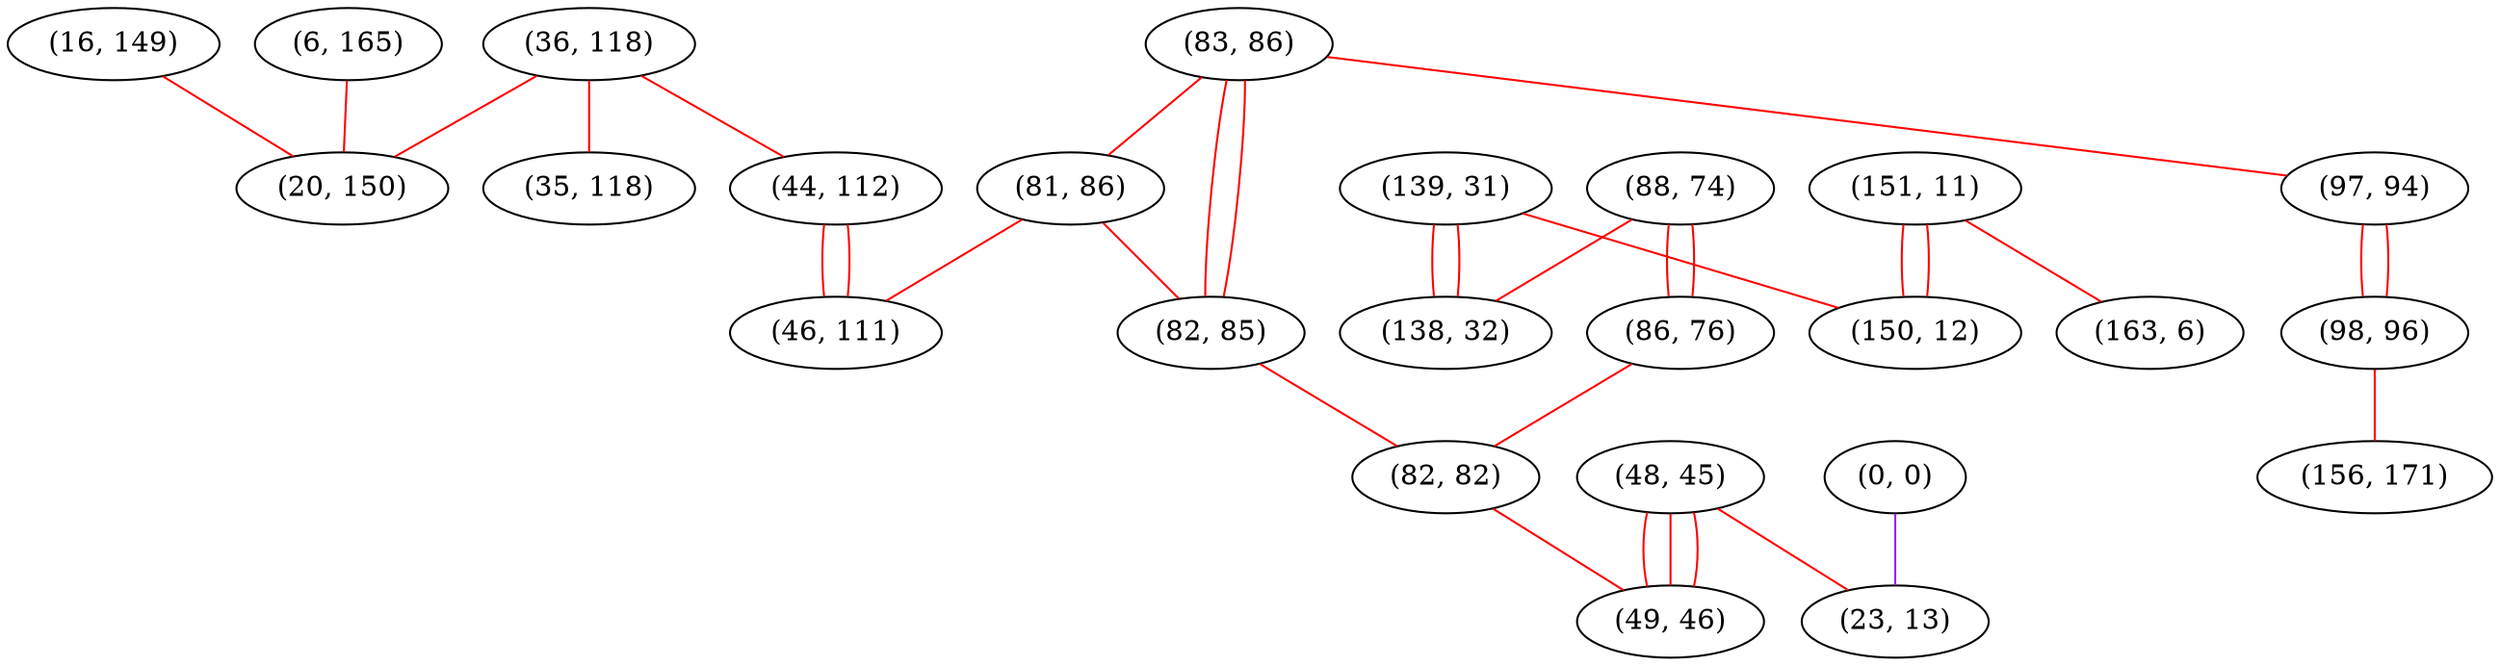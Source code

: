 graph "" {
"(16, 149)";
"(36, 118)";
"(83, 86)";
"(97, 94)";
"(139, 31)";
"(151, 11)";
"(98, 96)";
"(150, 12)";
"(48, 45)";
"(88, 74)";
"(6, 165)";
"(0, 0)";
"(20, 150)";
"(156, 171)";
"(81, 86)";
"(163, 6)";
"(44, 112)";
"(138, 32)";
"(82, 85)";
"(35, 118)";
"(86, 76)";
"(82, 82)";
"(46, 111)";
"(23, 13)";
"(49, 46)";
"(16, 149)" -- "(20, 150)"  [color=red, key=0, weight=1];
"(36, 118)" -- "(20, 150)"  [color=red, key=0, weight=1];
"(36, 118)" -- "(35, 118)"  [color=red, key=0, weight=1];
"(36, 118)" -- "(44, 112)"  [color=red, key=0, weight=1];
"(83, 86)" -- "(97, 94)"  [color=red, key=0, weight=1];
"(83, 86)" -- "(82, 85)"  [color=red, key=0, weight=1];
"(83, 86)" -- "(82, 85)"  [color=red, key=1, weight=1];
"(83, 86)" -- "(81, 86)"  [color=red, key=0, weight=1];
"(97, 94)" -- "(98, 96)"  [color=red, key=0, weight=1];
"(97, 94)" -- "(98, 96)"  [color=red, key=1, weight=1];
"(139, 31)" -- "(138, 32)"  [color=red, key=0, weight=1];
"(139, 31)" -- "(138, 32)"  [color=red, key=1, weight=1];
"(139, 31)" -- "(150, 12)"  [color=red, key=0, weight=1];
"(151, 11)" -- "(150, 12)"  [color=red, key=0, weight=1];
"(151, 11)" -- "(150, 12)"  [color=red, key=1, weight=1];
"(151, 11)" -- "(163, 6)"  [color=red, key=0, weight=1];
"(98, 96)" -- "(156, 171)"  [color=red, key=0, weight=1];
"(48, 45)" -- "(23, 13)"  [color=red, key=0, weight=1];
"(48, 45)" -- "(49, 46)"  [color=red, key=0, weight=1];
"(48, 45)" -- "(49, 46)"  [color=red, key=1, weight=1];
"(48, 45)" -- "(49, 46)"  [color=red, key=2, weight=1];
"(88, 74)" -- "(86, 76)"  [color=red, key=0, weight=1];
"(88, 74)" -- "(86, 76)"  [color=red, key=1, weight=1];
"(88, 74)" -- "(138, 32)"  [color=red, key=0, weight=1];
"(6, 165)" -- "(20, 150)"  [color=red, key=0, weight=1];
"(0, 0)" -- "(23, 13)"  [color=purple, key=0, weight=4];
"(81, 86)" -- "(82, 85)"  [color=red, key=0, weight=1];
"(81, 86)" -- "(46, 111)"  [color=red, key=0, weight=1];
"(44, 112)" -- "(46, 111)"  [color=red, key=0, weight=1];
"(44, 112)" -- "(46, 111)"  [color=red, key=1, weight=1];
"(82, 85)" -- "(82, 82)"  [color=red, key=0, weight=1];
"(86, 76)" -- "(82, 82)"  [color=red, key=0, weight=1];
"(82, 82)" -- "(49, 46)"  [color=red, key=0, weight=1];
}
